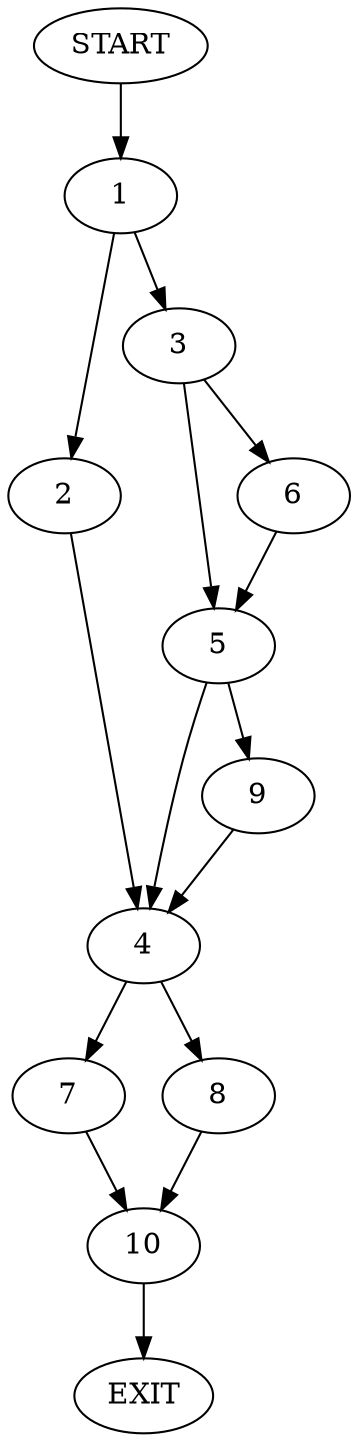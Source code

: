 digraph {
0 [label="START"]
11 [label="EXIT"]
0 -> 1
1 -> 2
1 -> 3
2 -> 4
3 -> 5
3 -> 6
4 -> 7
4 -> 8
6 -> 5
5 -> 4
5 -> 9
9 -> 4
7 -> 10
8 -> 10
10 -> 11
}
